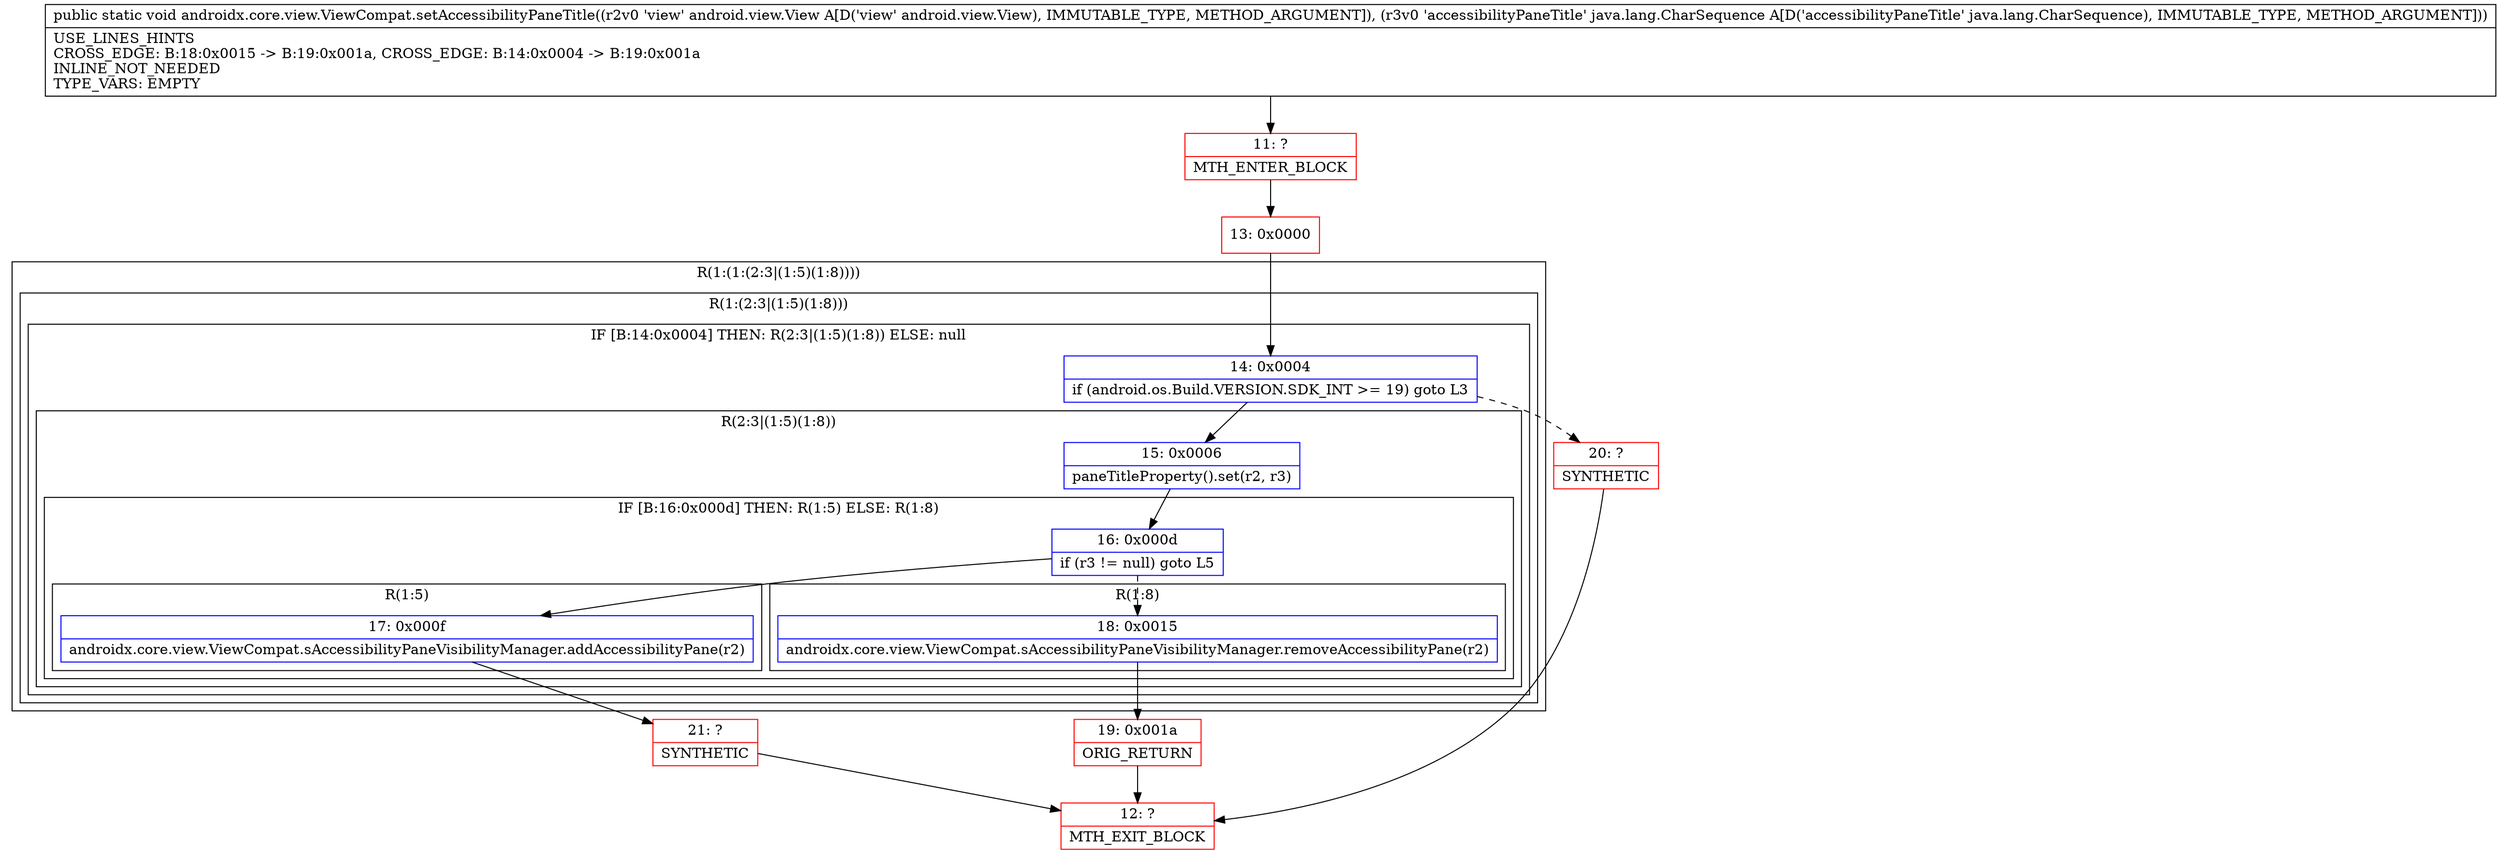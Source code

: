 digraph "CFG forandroidx.core.view.ViewCompat.setAccessibilityPaneTitle(Landroid\/view\/View;Ljava\/lang\/CharSequence;)V" {
subgraph cluster_Region_207474315 {
label = "R(1:(1:(2:3|(1:5)(1:8))))";
node [shape=record,color=blue];
subgraph cluster_Region_1831882759 {
label = "R(1:(2:3|(1:5)(1:8)))";
node [shape=record,color=blue];
subgraph cluster_IfRegion_1743611622 {
label = "IF [B:14:0x0004] THEN: R(2:3|(1:5)(1:8)) ELSE: null";
node [shape=record,color=blue];
Node_14 [shape=record,label="{14\:\ 0x0004|if (android.os.Build.VERSION.SDK_INT \>= 19) goto L3\l}"];
subgraph cluster_Region_1546219228 {
label = "R(2:3|(1:5)(1:8))";
node [shape=record,color=blue];
Node_15 [shape=record,label="{15\:\ 0x0006|paneTitleProperty().set(r2, r3)\l}"];
subgraph cluster_IfRegion_1055050308 {
label = "IF [B:16:0x000d] THEN: R(1:5) ELSE: R(1:8)";
node [shape=record,color=blue];
Node_16 [shape=record,label="{16\:\ 0x000d|if (r3 != null) goto L5\l}"];
subgraph cluster_Region_1362957815 {
label = "R(1:5)";
node [shape=record,color=blue];
Node_17 [shape=record,label="{17\:\ 0x000f|androidx.core.view.ViewCompat.sAccessibilityPaneVisibilityManager.addAccessibilityPane(r2)\l}"];
}
subgraph cluster_Region_1567331168 {
label = "R(1:8)";
node [shape=record,color=blue];
Node_18 [shape=record,label="{18\:\ 0x0015|androidx.core.view.ViewCompat.sAccessibilityPaneVisibilityManager.removeAccessibilityPane(r2)\l}"];
}
}
}
}
}
}
Node_11 [shape=record,color=red,label="{11\:\ ?|MTH_ENTER_BLOCK\l}"];
Node_13 [shape=record,color=red,label="{13\:\ 0x0000}"];
Node_21 [shape=record,color=red,label="{21\:\ ?|SYNTHETIC\l}"];
Node_12 [shape=record,color=red,label="{12\:\ ?|MTH_EXIT_BLOCK\l}"];
Node_19 [shape=record,color=red,label="{19\:\ 0x001a|ORIG_RETURN\l}"];
Node_20 [shape=record,color=red,label="{20\:\ ?|SYNTHETIC\l}"];
MethodNode[shape=record,label="{public static void androidx.core.view.ViewCompat.setAccessibilityPaneTitle((r2v0 'view' android.view.View A[D('view' android.view.View), IMMUTABLE_TYPE, METHOD_ARGUMENT]), (r3v0 'accessibilityPaneTitle' java.lang.CharSequence A[D('accessibilityPaneTitle' java.lang.CharSequence), IMMUTABLE_TYPE, METHOD_ARGUMENT]))  | USE_LINES_HINTS\lCROSS_EDGE: B:18:0x0015 \-\> B:19:0x001a, CROSS_EDGE: B:14:0x0004 \-\> B:19:0x001a\lINLINE_NOT_NEEDED\lTYPE_VARS: EMPTY\l}"];
MethodNode -> Node_11;Node_14 -> Node_15;
Node_14 -> Node_20[style=dashed];
Node_15 -> Node_16;
Node_16 -> Node_17;
Node_16 -> Node_18[style=dashed];
Node_17 -> Node_21;
Node_18 -> Node_19;
Node_11 -> Node_13;
Node_13 -> Node_14;
Node_21 -> Node_12;
Node_19 -> Node_12;
Node_20 -> Node_12;
}

